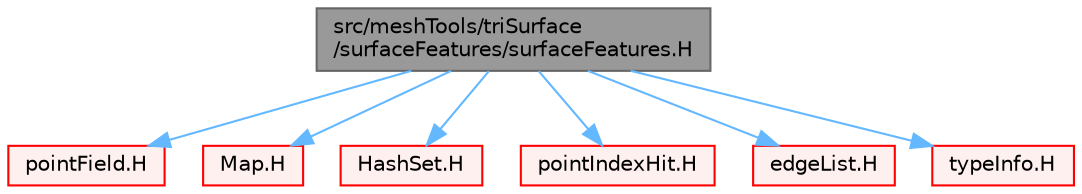 digraph "src/meshTools/triSurface/surfaceFeatures/surfaceFeatures.H"
{
 // LATEX_PDF_SIZE
  bgcolor="transparent";
  edge [fontname=Helvetica,fontsize=10,labelfontname=Helvetica,labelfontsize=10];
  node [fontname=Helvetica,fontsize=10,shape=box,height=0.2,width=0.4];
  Node1 [id="Node000001",label="src/meshTools/triSurface\l/surfaceFeatures/surfaceFeatures.H",height=0.2,width=0.4,color="gray40", fillcolor="grey60", style="filled", fontcolor="black",tooltip=" "];
  Node1 -> Node2 [id="edge1_Node000001_Node000002",color="steelblue1",style="solid",tooltip=" "];
  Node2 [id="Node000002",label="pointField.H",height=0.2,width=0.4,color="red", fillcolor="#FFF0F0", style="filled",URL="$pointField_8H.html",tooltip=" "];
  Node1 -> Node154 [id="edge2_Node000001_Node000154",color="steelblue1",style="solid",tooltip=" "];
  Node154 [id="Node000154",label="Map.H",height=0.2,width=0.4,color="red", fillcolor="#FFF0F0", style="filled",URL="$Map_8H.html",tooltip=" "];
  Node1 -> Node153 [id="edge3_Node000001_Node000153",color="steelblue1",style="solid",tooltip=" "];
  Node153 [id="Node000153",label="HashSet.H",height=0.2,width=0.4,color="red", fillcolor="#FFF0F0", style="filled",URL="$HashSet_8H.html",tooltip=" "];
  Node1 -> Node193 [id="edge4_Node000001_Node000193",color="steelblue1",style="solid",tooltip=" "];
  Node193 [id="Node000193",label="pointIndexHit.H",height=0.2,width=0.4,color="red", fillcolor="#FFF0F0", style="filled",URL="$pointIndexHit_8H.html",tooltip=" "];
  Node1 -> Node195 [id="edge5_Node000001_Node000195",color="steelblue1",style="solid",tooltip=" "];
  Node195 [id="Node000195",label="edgeList.H",height=0.2,width=0.4,color="red", fillcolor="#FFF0F0", style="filled",URL="$edgeList_8H.html",tooltip=" "];
  Node1 -> Node144 [id="edge6_Node000001_Node000144",color="steelblue1",style="solid",tooltip=" "];
  Node144 [id="Node000144",label="typeInfo.H",height=0.2,width=0.4,color="red", fillcolor="#FFF0F0", style="filled",URL="$typeInfo_8H.html",tooltip=" "];
}
